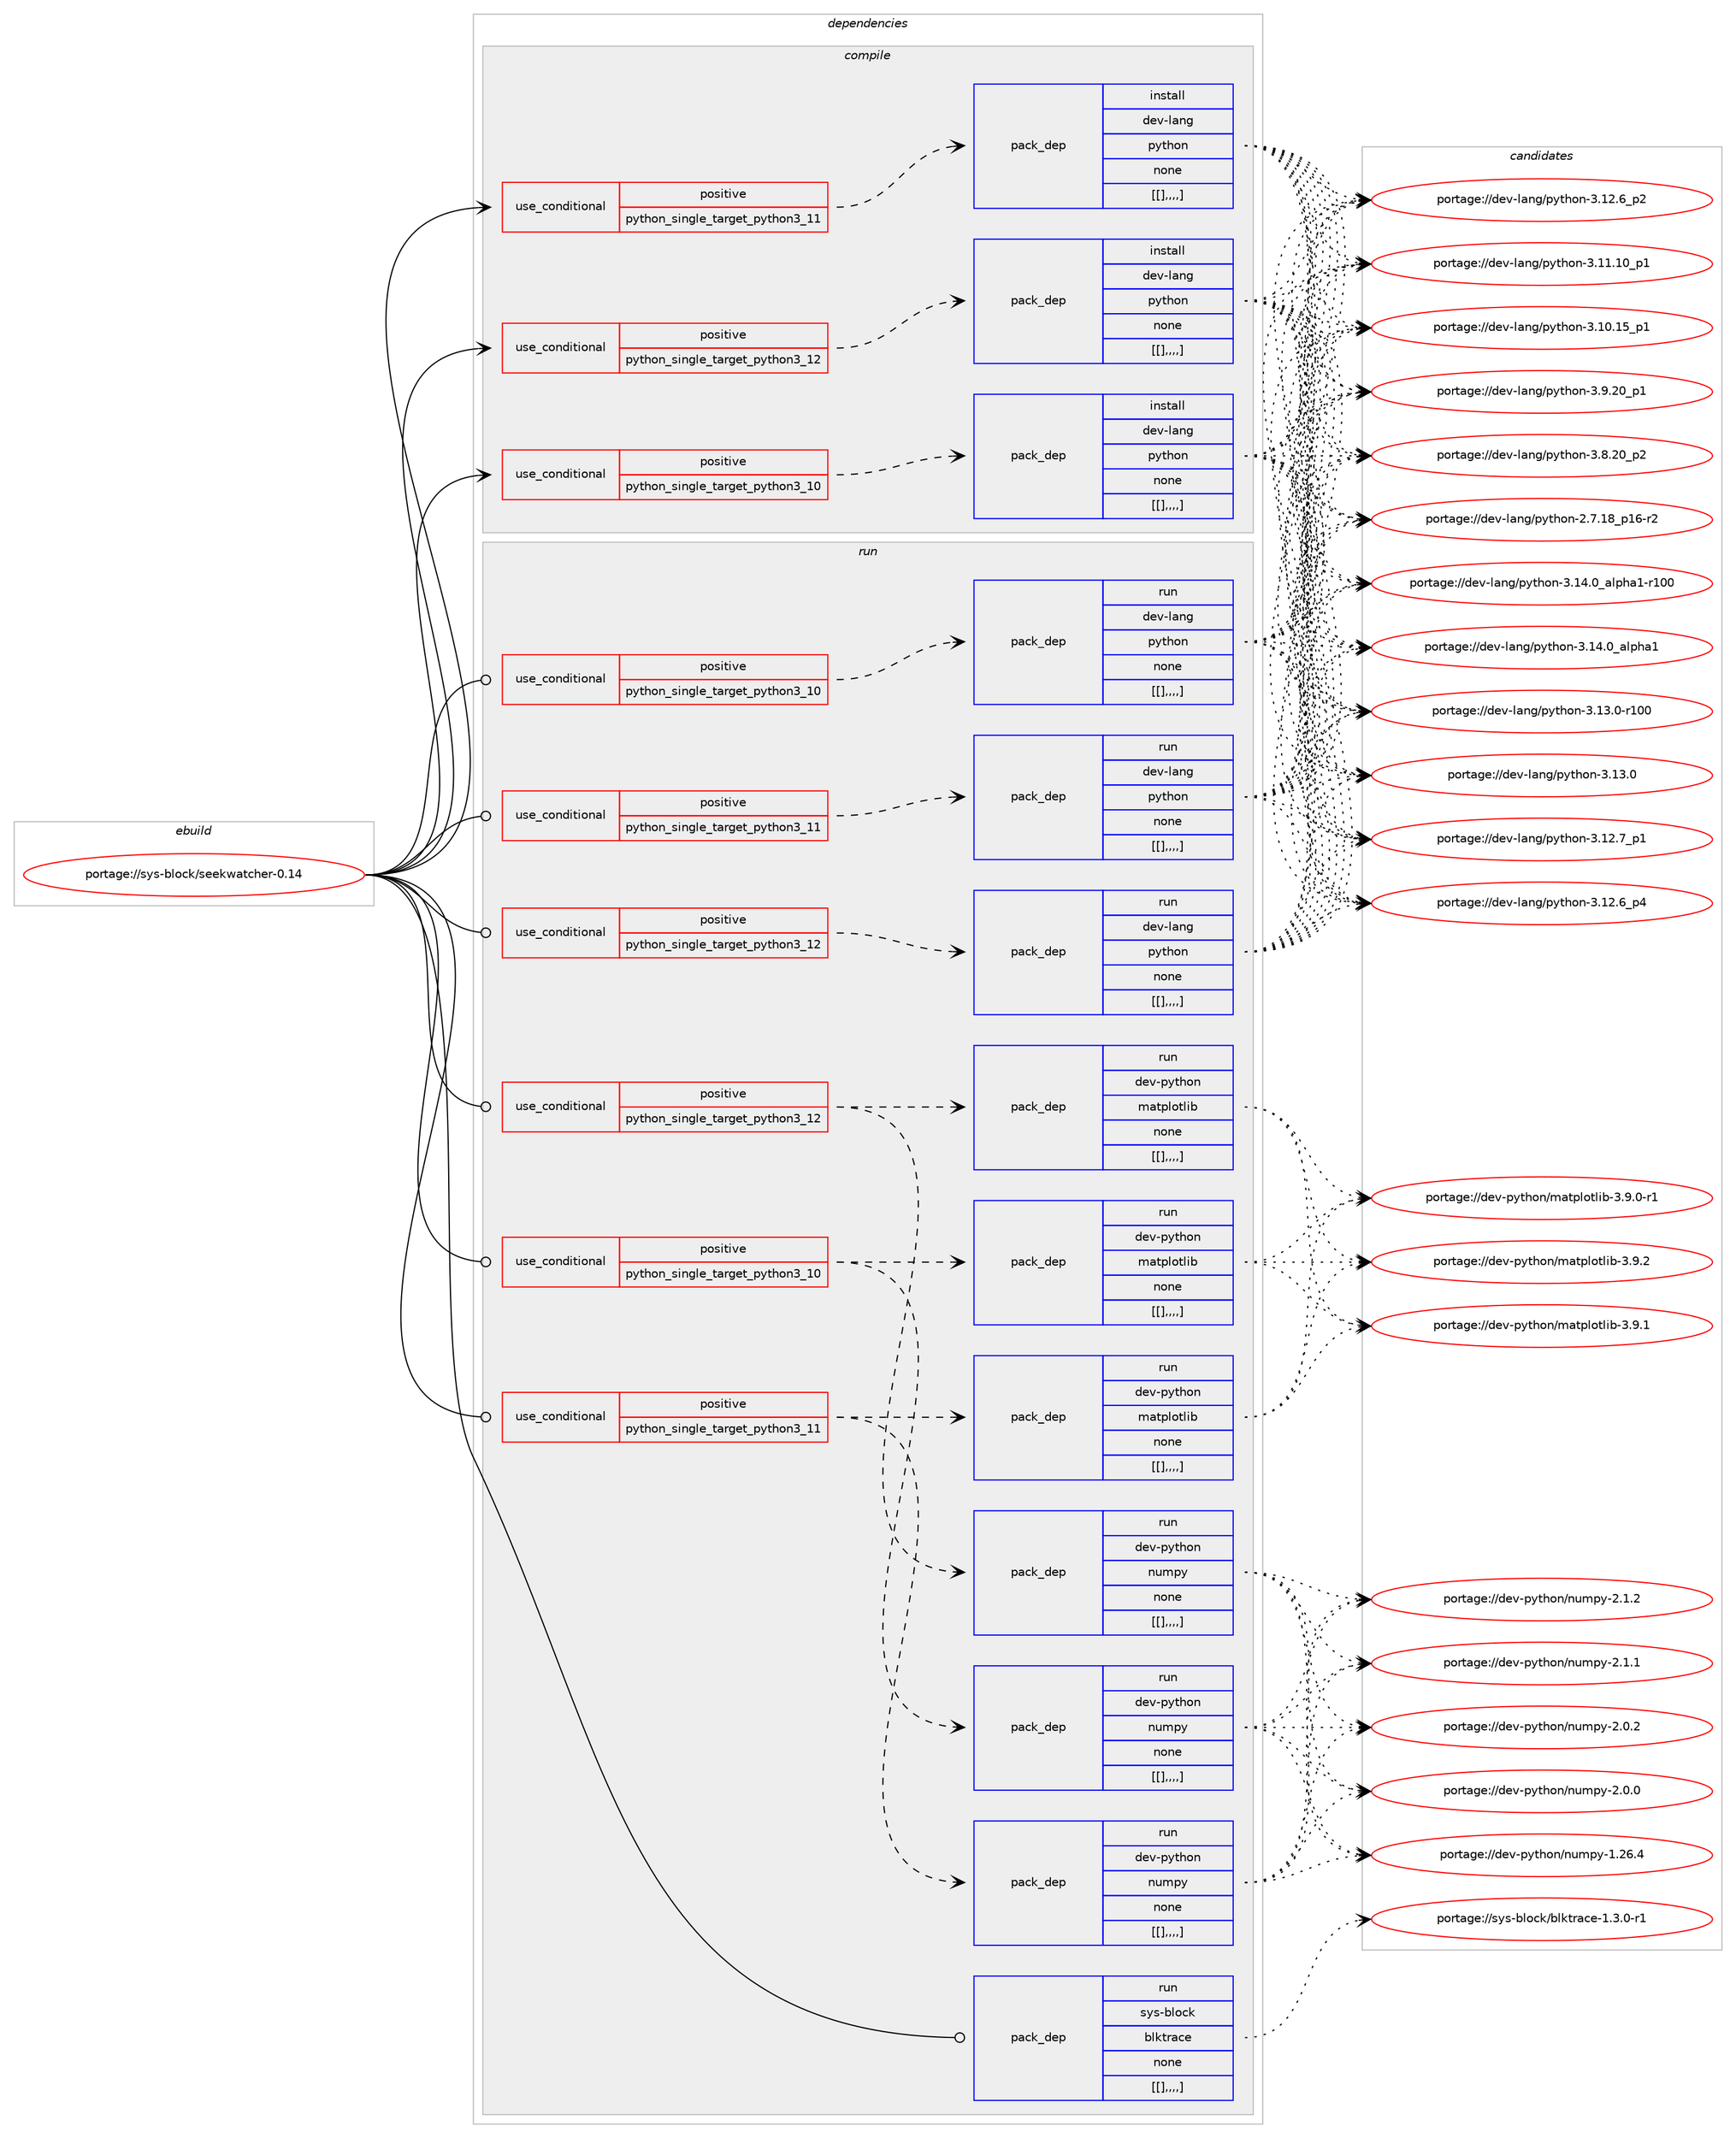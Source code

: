 digraph prolog {

# *************
# Graph options
# *************

newrank=true;
concentrate=true;
compound=true;
graph [rankdir=LR,fontname=Helvetica,fontsize=10,ranksep=1.5];#, ranksep=2.5, nodesep=0.2];
edge  [arrowhead=vee];
node  [fontname=Helvetica,fontsize=10];

# **********
# The ebuild
# **********

subgraph cluster_leftcol {
color=gray;
label=<<i>ebuild</i>>;
id [label="portage://sys-block/seekwatcher-0.14", color=red, width=4, href="../sys-block/seekwatcher-0.14.svg"];
}

# ****************
# The dependencies
# ****************

subgraph cluster_midcol {
color=gray;
label=<<i>dependencies</i>>;
subgraph cluster_compile {
fillcolor="#eeeeee";
style=filled;
label=<<i>compile</i>>;
subgraph cond120265 {
dependency451244 [label=<<TABLE BORDER="0" CELLBORDER="1" CELLSPACING="0" CELLPADDING="4"><TR><TD ROWSPAN="3" CELLPADDING="10">use_conditional</TD></TR><TR><TD>positive</TD></TR><TR><TD>python_single_target_python3_10</TD></TR></TABLE>>, shape=none, color=red];
subgraph pack327795 {
dependency451285 [label=<<TABLE BORDER="0" CELLBORDER="1" CELLSPACING="0" CELLPADDING="4" WIDTH="220"><TR><TD ROWSPAN="6" CELLPADDING="30">pack_dep</TD></TR><TR><TD WIDTH="110">install</TD></TR><TR><TD>dev-lang</TD></TR><TR><TD>python</TD></TR><TR><TD>none</TD></TR><TR><TD>[[],,,,]</TD></TR></TABLE>>, shape=none, color=blue];
}
dependency451244:e -> dependency451285:w [weight=20,style="dashed",arrowhead="vee"];
}
id:e -> dependency451244:w [weight=20,style="solid",arrowhead="vee"];
subgraph cond120291 {
dependency451335 [label=<<TABLE BORDER="0" CELLBORDER="1" CELLSPACING="0" CELLPADDING="4"><TR><TD ROWSPAN="3" CELLPADDING="10">use_conditional</TD></TR><TR><TD>positive</TD></TR><TR><TD>python_single_target_python3_11</TD></TR></TABLE>>, shape=none, color=red];
subgraph pack327864 {
dependency451378 [label=<<TABLE BORDER="0" CELLBORDER="1" CELLSPACING="0" CELLPADDING="4" WIDTH="220"><TR><TD ROWSPAN="6" CELLPADDING="30">pack_dep</TD></TR><TR><TD WIDTH="110">install</TD></TR><TR><TD>dev-lang</TD></TR><TR><TD>python</TD></TR><TR><TD>none</TD></TR><TR><TD>[[],,,,]</TD></TR></TABLE>>, shape=none, color=blue];
}
dependency451335:e -> dependency451378:w [weight=20,style="dashed",arrowhead="vee"];
}
id:e -> dependency451335:w [weight=20,style="solid",arrowhead="vee"];
subgraph cond120311 {
dependency451382 [label=<<TABLE BORDER="0" CELLBORDER="1" CELLSPACING="0" CELLPADDING="4"><TR><TD ROWSPAN="3" CELLPADDING="10">use_conditional</TD></TR><TR><TD>positive</TD></TR><TR><TD>python_single_target_python3_12</TD></TR></TABLE>>, shape=none, color=red];
subgraph pack327892 {
dependency451406 [label=<<TABLE BORDER="0" CELLBORDER="1" CELLSPACING="0" CELLPADDING="4" WIDTH="220"><TR><TD ROWSPAN="6" CELLPADDING="30">pack_dep</TD></TR><TR><TD WIDTH="110">install</TD></TR><TR><TD>dev-lang</TD></TR><TR><TD>python</TD></TR><TR><TD>none</TD></TR><TR><TD>[[],,,,]</TD></TR></TABLE>>, shape=none, color=blue];
}
dependency451382:e -> dependency451406:w [weight=20,style="dashed",arrowhead="vee"];
}
id:e -> dependency451382:w [weight=20,style="solid",arrowhead="vee"];
}
subgraph cluster_compileandrun {
fillcolor="#eeeeee";
style=filled;
label=<<i>compile and run</i>>;
}
subgraph cluster_run {
fillcolor="#eeeeee";
style=filled;
label=<<i>run</i>>;
subgraph cond120326 {
dependency451458 [label=<<TABLE BORDER="0" CELLBORDER="1" CELLSPACING="0" CELLPADDING="4"><TR><TD ROWSPAN="3" CELLPADDING="10">use_conditional</TD></TR><TR><TD>positive</TD></TR><TR><TD>python_single_target_python3_10</TD></TR></TABLE>>, shape=none, color=red];
subgraph pack327950 {
dependency451482 [label=<<TABLE BORDER="0" CELLBORDER="1" CELLSPACING="0" CELLPADDING="4" WIDTH="220"><TR><TD ROWSPAN="6" CELLPADDING="30">pack_dep</TD></TR><TR><TD WIDTH="110">run</TD></TR><TR><TD>dev-lang</TD></TR><TR><TD>python</TD></TR><TR><TD>none</TD></TR><TR><TD>[[],,,,]</TD></TR></TABLE>>, shape=none, color=blue];
}
dependency451458:e -> dependency451482:w [weight=20,style="dashed",arrowhead="vee"];
}
id:e -> dependency451458:w [weight=20,style="solid",arrowhead="odot"];
subgraph cond120342 {
dependency451510 [label=<<TABLE BORDER="0" CELLBORDER="1" CELLSPACING="0" CELLPADDING="4"><TR><TD ROWSPAN="3" CELLPADDING="10">use_conditional</TD></TR><TR><TD>positive</TD></TR><TR><TD>python_single_target_python3_10</TD></TR></TABLE>>, shape=none, color=red];
subgraph pack327981 {
dependency451550 [label=<<TABLE BORDER="0" CELLBORDER="1" CELLSPACING="0" CELLPADDING="4" WIDTH="220"><TR><TD ROWSPAN="6" CELLPADDING="30">pack_dep</TD></TR><TR><TD WIDTH="110">run</TD></TR><TR><TD>dev-python</TD></TR><TR><TD>matplotlib</TD></TR><TR><TD>none</TD></TR><TR><TD>[[],,,,]</TD></TR></TABLE>>, shape=none, color=blue];
}
dependency451510:e -> dependency451550:w [weight=20,style="dashed",arrowhead="vee"];
subgraph pack327998 {
dependency451554 [label=<<TABLE BORDER="0" CELLBORDER="1" CELLSPACING="0" CELLPADDING="4" WIDTH="220"><TR><TD ROWSPAN="6" CELLPADDING="30">pack_dep</TD></TR><TR><TD WIDTH="110">run</TD></TR><TR><TD>dev-python</TD></TR><TR><TD>numpy</TD></TR><TR><TD>none</TD></TR><TR><TD>[[],,,,]</TD></TR></TABLE>>, shape=none, color=blue];
}
dependency451510:e -> dependency451554:w [weight=20,style="dashed",arrowhead="vee"];
}
id:e -> dependency451510:w [weight=20,style="solid",arrowhead="odot"];
subgraph cond120363 {
dependency451581 [label=<<TABLE BORDER="0" CELLBORDER="1" CELLSPACING="0" CELLPADDING="4"><TR><TD ROWSPAN="3" CELLPADDING="10">use_conditional</TD></TR><TR><TD>positive</TD></TR><TR><TD>python_single_target_python3_11</TD></TR></TABLE>>, shape=none, color=red];
subgraph pack328034 {
dependency451616 [label=<<TABLE BORDER="0" CELLBORDER="1" CELLSPACING="0" CELLPADDING="4" WIDTH="220"><TR><TD ROWSPAN="6" CELLPADDING="30">pack_dep</TD></TR><TR><TD WIDTH="110">run</TD></TR><TR><TD>dev-lang</TD></TR><TR><TD>python</TD></TR><TR><TD>none</TD></TR><TR><TD>[[],,,,]</TD></TR></TABLE>>, shape=none, color=blue];
}
dependency451581:e -> dependency451616:w [weight=20,style="dashed",arrowhead="vee"];
}
id:e -> dependency451581:w [weight=20,style="solid",arrowhead="odot"];
subgraph cond120380 {
dependency451664 [label=<<TABLE BORDER="0" CELLBORDER="1" CELLSPACING="0" CELLPADDING="4"><TR><TD ROWSPAN="3" CELLPADDING="10">use_conditional</TD></TR><TR><TD>positive</TD></TR><TR><TD>python_single_target_python3_11</TD></TR></TABLE>>, shape=none, color=red];
subgraph pack328074 {
dependency451681 [label=<<TABLE BORDER="0" CELLBORDER="1" CELLSPACING="0" CELLPADDING="4" WIDTH="220"><TR><TD ROWSPAN="6" CELLPADDING="30">pack_dep</TD></TR><TR><TD WIDTH="110">run</TD></TR><TR><TD>dev-python</TD></TR><TR><TD>matplotlib</TD></TR><TR><TD>none</TD></TR><TR><TD>[[],,,,]</TD></TR></TABLE>>, shape=none, color=blue];
}
dependency451664:e -> dependency451681:w [weight=20,style="dashed",arrowhead="vee"];
subgraph pack328115 {
dependency451717 [label=<<TABLE BORDER="0" CELLBORDER="1" CELLSPACING="0" CELLPADDING="4" WIDTH="220"><TR><TD ROWSPAN="6" CELLPADDING="30">pack_dep</TD></TR><TR><TD WIDTH="110">run</TD></TR><TR><TD>dev-python</TD></TR><TR><TD>numpy</TD></TR><TR><TD>none</TD></TR><TR><TD>[[],,,,]</TD></TR></TABLE>>, shape=none, color=blue];
}
dependency451664:e -> dependency451717:w [weight=20,style="dashed",arrowhead="vee"];
}
id:e -> dependency451664:w [weight=20,style="solid",arrowhead="odot"];
subgraph cond120402 {
dependency451737 [label=<<TABLE BORDER="0" CELLBORDER="1" CELLSPACING="0" CELLPADDING="4"><TR><TD ROWSPAN="3" CELLPADDING="10">use_conditional</TD></TR><TR><TD>positive</TD></TR><TR><TD>python_single_target_python3_12</TD></TR></TABLE>>, shape=none, color=red];
subgraph pack328132 {
dependency451754 [label=<<TABLE BORDER="0" CELLBORDER="1" CELLSPACING="0" CELLPADDING="4" WIDTH="220"><TR><TD ROWSPAN="6" CELLPADDING="30">pack_dep</TD></TR><TR><TD WIDTH="110">run</TD></TR><TR><TD>dev-lang</TD></TR><TR><TD>python</TD></TR><TR><TD>none</TD></TR><TR><TD>[[],,,,]</TD></TR></TABLE>>, shape=none, color=blue];
}
dependency451737:e -> dependency451754:w [weight=20,style="dashed",arrowhead="vee"];
}
id:e -> dependency451737:w [weight=20,style="solid",arrowhead="odot"];
subgraph cond120411 {
dependency451792 [label=<<TABLE BORDER="0" CELLBORDER="1" CELLSPACING="0" CELLPADDING="4"><TR><TD ROWSPAN="3" CELLPADDING="10">use_conditional</TD></TR><TR><TD>positive</TD></TR><TR><TD>python_single_target_python3_12</TD></TR></TABLE>>, shape=none, color=red];
subgraph pack328203 {
dependency451852 [label=<<TABLE BORDER="0" CELLBORDER="1" CELLSPACING="0" CELLPADDING="4" WIDTH="220"><TR><TD ROWSPAN="6" CELLPADDING="30">pack_dep</TD></TR><TR><TD WIDTH="110">run</TD></TR><TR><TD>dev-python</TD></TR><TR><TD>matplotlib</TD></TR><TR><TD>none</TD></TR><TR><TD>[[],,,,]</TD></TR></TABLE>>, shape=none, color=blue];
}
dependency451792:e -> dependency451852:w [weight=20,style="dashed",arrowhead="vee"];
subgraph pack328239 {
dependency451907 [label=<<TABLE BORDER="0" CELLBORDER="1" CELLSPACING="0" CELLPADDING="4" WIDTH="220"><TR><TD ROWSPAN="6" CELLPADDING="30">pack_dep</TD></TR><TR><TD WIDTH="110">run</TD></TR><TR><TD>dev-python</TD></TR><TR><TD>numpy</TD></TR><TR><TD>none</TD></TR><TR><TD>[[],,,,]</TD></TR></TABLE>>, shape=none, color=blue];
}
dependency451792:e -> dependency451907:w [weight=20,style="dashed",arrowhead="vee"];
}
id:e -> dependency451792:w [weight=20,style="solid",arrowhead="odot"];
subgraph pack328262 {
dependency451964 [label=<<TABLE BORDER="0" CELLBORDER="1" CELLSPACING="0" CELLPADDING="4" WIDTH="220"><TR><TD ROWSPAN="6" CELLPADDING="30">pack_dep</TD></TR><TR><TD WIDTH="110">run</TD></TR><TR><TD>sys-block</TD></TR><TR><TD>blktrace</TD></TR><TR><TD>none</TD></TR><TR><TD>[[],,,,]</TD></TR></TABLE>>, shape=none, color=blue];
}
id:e -> dependency451964:w [weight=20,style="solid",arrowhead="odot"];
}
}

# **************
# The candidates
# **************

subgraph cluster_choices {
rank=same;
color=gray;
label=<<i>candidates</i>>;

subgraph choice327192 {
color=black;
nodesep=1;
choice100101118451089711010347112121116104111110455146495246489597108112104974945114494848 [label="portage://dev-lang/python-3.14.0_alpha1-r100", color=red, width=4,href="../dev-lang/python-3.14.0_alpha1-r100.svg"];
choice1001011184510897110103471121211161041111104551464952464895971081121049749 [label="portage://dev-lang/python-3.14.0_alpha1", color=red, width=4,href="../dev-lang/python-3.14.0_alpha1.svg"];
choice1001011184510897110103471121211161041111104551464951464845114494848 [label="portage://dev-lang/python-3.13.0-r100", color=red, width=4,href="../dev-lang/python-3.13.0-r100.svg"];
choice10010111845108971101034711212111610411111045514649514648 [label="portage://dev-lang/python-3.13.0", color=red, width=4,href="../dev-lang/python-3.13.0.svg"];
choice100101118451089711010347112121116104111110455146495046559511249 [label="portage://dev-lang/python-3.12.7_p1", color=red, width=4,href="../dev-lang/python-3.12.7_p1.svg"];
choice100101118451089711010347112121116104111110455146495046549511252 [label="portage://dev-lang/python-3.12.6_p4", color=red, width=4,href="../dev-lang/python-3.12.6_p4.svg"];
choice100101118451089711010347112121116104111110455146495046549511250 [label="portage://dev-lang/python-3.12.6_p2", color=red, width=4,href="../dev-lang/python-3.12.6_p2.svg"];
choice10010111845108971101034711212111610411111045514649494649489511249 [label="portage://dev-lang/python-3.11.10_p1", color=red, width=4,href="../dev-lang/python-3.11.10_p1.svg"];
choice10010111845108971101034711212111610411111045514649484649539511249 [label="portage://dev-lang/python-3.10.15_p1", color=red, width=4,href="../dev-lang/python-3.10.15_p1.svg"];
choice100101118451089711010347112121116104111110455146574650489511249 [label="portage://dev-lang/python-3.9.20_p1", color=red, width=4,href="../dev-lang/python-3.9.20_p1.svg"];
choice100101118451089711010347112121116104111110455146564650489511250 [label="portage://dev-lang/python-3.8.20_p2", color=red, width=4,href="../dev-lang/python-3.8.20_p2.svg"];
choice100101118451089711010347112121116104111110455046554649569511249544511450 [label="portage://dev-lang/python-2.7.18_p16-r2", color=red, width=4,href="../dev-lang/python-2.7.18_p16-r2.svg"];
dependency451285:e -> choice100101118451089711010347112121116104111110455146495246489597108112104974945114494848:w [style=dotted,weight="100"];
dependency451285:e -> choice1001011184510897110103471121211161041111104551464952464895971081121049749:w [style=dotted,weight="100"];
dependency451285:e -> choice1001011184510897110103471121211161041111104551464951464845114494848:w [style=dotted,weight="100"];
dependency451285:e -> choice10010111845108971101034711212111610411111045514649514648:w [style=dotted,weight="100"];
dependency451285:e -> choice100101118451089711010347112121116104111110455146495046559511249:w [style=dotted,weight="100"];
dependency451285:e -> choice100101118451089711010347112121116104111110455146495046549511252:w [style=dotted,weight="100"];
dependency451285:e -> choice100101118451089711010347112121116104111110455146495046549511250:w [style=dotted,weight="100"];
dependency451285:e -> choice10010111845108971101034711212111610411111045514649494649489511249:w [style=dotted,weight="100"];
dependency451285:e -> choice10010111845108971101034711212111610411111045514649484649539511249:w [style=dotted,weight="100"];
dependency451285:e -> choice100101118451089711010347112121116104111110455146574650489511249:w [style=dotted,weight="100"];
dependency451285:e -> choice100101118451089711010347112121116104111110455146564650489511250:w [style=dotted,weight="100"];
dependency451285:e -> choice100101118451089711010347112121116104111110455046554649569511249544511450:w [style=dotted,weight="100"];
}
subgraph choice327219 {
color=black;
nodesep=1;
choice100101118451089711010347112121116104111110455146495246489597108112104974945114494848 [label="portage://dev-lang/python-3.14.0_alpha1-r100", color=red, width=4,href="../dev-lang/python-3.14.0_alpha1-r100.svg"];
choice1001011184510897110103471121211161041111104551464952464895971081121049749 [label="portage://dev-lang/python-3.14.0_alpha1", color=red, width=4,href="../dev-lang/python-3.14.0_alpha1.svg"];
choice1001011184510897110103471121211161041111104551464951464845114494848 [label="portage://dev-lang/python-3.13.0-r100", color=red, width=4,href="../dev-lang/python-3.13.0-r100.svg"];
choice10010111845108971101034711212111610411111045514649514648 [label="portage://dev-lang/python-3.13.0", color=red, width=4,href="../dev-lang/python-3.13.0.svg"];
choice100101118451089711010347112121116104111110455146495046559511249 [label="portage://dev-lang/python-3.12.7_p1", color=red, width=4,href="../dev-lang/python-3.12.7_p1.svg"];
choice100101118451089711010347112121116104111110455146495046549511252 [label="portage://dev-lang/python-3.12.6_p4", color=red, width=4,href="../dev-lang/python-3.12.6_p4.svg"];
choice100101118451089711010347112121116104111110455146495046549511250 [label="portage://dev-lang/python-3.12.6_p2", color=red, width=4,href="../dev-lang/python-3.12.6_p2.svg"];
choice10010111845108971101034711212111610411111045514649494649489511249 [label="portage://dev-lang/python-3.11.10_p1", color=red, width=4,href="../dev-lang/python-3.11.10_p1.svg"];
choice10010111845108971101034711212111610411111045514649484649539511249 [label="portage://dev-lang/python-3.10.15_p1", color=red, width=4,href="../dev-lang/python-3.10.15_p1.svg"];
choice100101118451089711010347112121116104111110455146574650489511249 [label="portage://dev-lang/python-3.9.20_p1", color=red, width=4,href="../dev-lang/python-3.9.20_p1.svg"];
choice100101118451089711010347112121116104111110455146564650489511250 [label="portage://dev-lang/python-3.8.20_p2", color=red, width=4,href="../dev-lang/python-3.8.20_p2.svg"];
choice100101118451089711010347112121116104111110455046554649569511249544511450 [label="portage://dev-lang/python-2.7.18_p16-r2", color=red, width=4,href="../dev-lang/python-2.7.18_p16-r2.svg"];
dependency451378:e -> choice100101118451089711010347112121116104111110455146495246489597108112104974945114494848:w [style=dotted,weight="100"];
dependency451378:e -> choice1001011184510897110103471121211161041111104551464952464895971081121049749:w [style=dotted,weight="100"];
dependency451378:e -> choice1001011184510897110103471121211161041111104551464951464845114494848:w [style=dotted,weight="100"];
dependency451378:e -> choice10010111845108971101034711212111610411111045514649514648:w [style=dotted,weight="100"];
dependency451378:e -> choice100101118451089711010347112121116104111110455146495046559511249:w [style=dotted,weight="100"];
dependency451378:e -> choice100101118451089711010347112121116104111110455146495046549511252:w [style=dotted,weight="100"];
dependency451378:e -> choice100101118451089711010347112121116104111110455146495046549511250:w [style=dotted,weight="100"];
dependency451378:e -> choice10010111845108971101034711212111610411111045514649494649489511249:w [style=dotted,weight="100"];
dependency451378:e -> choice10010111845108971101034711212111610411111045514649484649539511249:w [style=dotted,weight="100"];
dependency451378:e -> choice100101118451089711010347112121116104111110455146574650489511249:w [style=dotted,weight="100"];
dependency451378:e -> choice100101118451089711010347112121116104111110455146564650489511250:w [style=dotted,weight="100"];
dependency451378:e -> choice100101118451089711010347112121116104111110455046554649569511249544511450:w [style=dotted,weight="100"];
}
subgraph choice327230 {
color=black;
nodesep=1;
choice100101118451089711010347112121116104111110455146495246489597108112104974945114494848 [label="portage://dev-lang/python-3.14.0_alpha1-r100", color=red, width=4,href="../dev-lang/python-3.14.0_alpha1-r100.svg"];
choice1001011184510897110103471121211161041111104551464952464895971081121049749 [label="portage://dev-lang/python-3.14.0_alpha1", color=red, width=4,href="../dev-lang/python-3.14.0_alpha1.svg"];
choice1001011184510897110103471121211161041111104551464951464845114494848 [label="portage://dev-lang/python-3.13.0-r100", color=red, width=4,href="../dev-lang/python-3.13.0-r100.svg"];
choice10010111845108971101034711212111610411111045514649514648 [label="portage://dev-lang/python-3.13.0", color=red, width=4,href="../dev-lang/python-3.13.0.svg"];
choice100101118451089711010347112121116104111110455146495046559511249 [label="portage://dev-lang/python-3.12.7_p1", color=red, width=4,href="../dev-lang/python-3.12.7_p1.svg"];
choice100101118451089711010347112121116104111110455146495046549511252 [label="portage://dev-lang/python-3.12.6_p4", color=red, width=4,href="../dev-lang/python-3.12.6_p4.svg"];
choice100101118451089711010347112121116104111110455146495046549511250 [label="portage://dev-lang/python-3.12.6_p2", color=red, width=4,href="../dev-lang/python-3.12.6_p2.svg"];
choice10010111845108971101034711212111610411111045514649494649489511249 [label="portage://dev-lang/python-3.11.10_p1", color=red, width=4,href="../dev-lang/python-3.11.10_p1.svg"];
choice10010111845108971101034711212111610411111045514649484649539511249 [label="portage://dev-lang/python-3.10.15_p1", color=red, width=4,href="../dev-lang/python-3.10.15_p1.svg"];
choice100101118451089711010347112121116104111110455146574650489511249 [label="portage://dev-lang/python-3.9.20_p1", color=red, width=4,href="../dev-lang/python-3.9.20_p1.svg"];
choice100101118451089711010347112121116104111110455146564650489511250 [label="portage://dev-lang/python-3.8.20_p2", color=red, width=4,href="../dev-lang/python-3.8.20_p2.svg"];
choice100101118451089711010347112121116104111110455046554649569511249544511450 [label="portage://dev-lang/python-2.7.18_p16-r2", color=red, width=4,href="../dev-lang/python-2.7.18_p16-r2.svg"];
dependency451406:e -> choice100101118451089711010347112121116104111110455146495246489597108112104974945114494848:w [style=dotted,weight="100"];
dependency451406:e -> choice1001011184510897110103471121211161041111104551464952464895971081121049749:w [style=dotted,weight="100"];
dependency451406:e -> choice1001011184510897110103471121211161041111104551464951464845114494848:w [style=dotted,weight="100"];
dependency451406:e -> choice10010111845108971101034711212111610411111045514649514648:w [style=dotted,weight="100"];
dependency451406:e -> choice100101118451089711010347112121116104111110455146495046559511249:w [style=dotted,weight="100"];
dependency451406:e -> choice100101118451089711010347112121116104111110455146495046549511252:w [style=dotted,weight="100"];
dependency451406:e -> choice100101118451089711010347112121116104111110455146495046549511250:w [style=dotted,weight="100"];
dependency451406:e -> choice10010111845108971101034711212111610411111045514649494649489511249:w [style=dotted,weight="100"];
dependency451406:e -> choice10010111845108971101034711212111610411111045514649484649539511249:w [style=dotted,weight="100"];
dependency451406:e -> choice100101118451089711010347112121116104111110455146574650489511249:w [style=dotted,weight="100"];
dependency451406:e -> choice100101118451089711010347112121116104111110455146564650489511250:w [style=dotted,weight="100"];
dependency451406:e -> choice100101118451089711010347112121116104111110455046554649569511249544511450:w [style=dotted,weight="100"];
}
subgraph choice327239 {
color=black;
nodesep=1;
choice100101118451089711010347112121116104111110455146495246489597108112104974945114494848 [label="portage://dev-lang/python-3.14.0_alpha1-r100", color=red, width=4,href="../dev-lang/python-3.14.0_alpha1-r100.svg"];
choice1001011184510897110103471121211161041111104551464952464895971081121049749 [label="portage://dev-lang/python-3.14.0_alpha1", color=red, width=4,href="../dev-lang/python-3.14.0_alpha1.svg"];
choice1001011184510897110103471121211161041111104551464951464845114494848 [label="portage://dev-lang/python-3.13.0-r100", color=red, width=4,href="../dev-lang/python-3.13.0-r100.svg"];
choice10010111845108971101034711212111610411111045514649514648 [label="portage://dev-lang/python-3.13.0", color=red, width=4,href="../dev-lang/python-3.13.0.svg"];
choice100101118451089711010347112121116104111110455146495046559511249 [label="portage://dev-lang/python-3.12.7_p1", color=red, width=4,href="../dev-lang/python-3.12.7_p1.svg"];
choice100101118451089711010347112121116104111110455146495046549511252 [label="portage://dev-lang/python-3.12.6_p4", color=red, width=4,href="../dev-lang/python-3.12.6_p4.svg"];
choice100101118451089711010347112121116104111110455146495046549511250 [label="portage://dev-lang/python-3.12.6_p2", color=red, width=4,href="../dev-lang/python-3.12.6_p2.svg"];
choice10010111845108971101034711212111610411111045514649494649489511249 [label="portage://dev-lang/python-3.11.10_p1", color=red, width=4,href="../dev-lang/python-3.11.10_p1.svg"];
choice10010111845108971101034711212111610411111045514649484649539511249 [label="portage://dev-lang/python-3.10.15_p1", color=red, width=4,href="../dev-lang/python-3.10.15_p1.svg"];
choice100101118451089711010347112121116104111110455146574650489511249 [label="portage://dev-lang/python-3.9.20_p1", color=red, width=4,href="../dev-lang/python-3.9.20_p1.svg"];
choice100101118451089711010347112121116104111110455146564650489511250 [label="portage://dev-lang/python-3.8.20_p2", color=red, width=4,href="../dev-lang/python-3.8.20_p2.svg"];
choice100101118451089711010347112121116104111110455046554649569511249544511450 [label="portage://dev-lang/python-2.7.18_p16-r2", color=red, width=4,href="../dev-lang/python-2.7.18_p16-r2.svg"];
dependency451482:e -> choice100101118451089711010347112121116104111110455146495246489597108112104974945114494848:w [style=dotted,weight="100"];
dependency451482:e -> choice1001011184510897110103471121211161041111104551464952464895971081121049749:w [style=dotted,weight="100"];
dependency451482:e -> choice1001011184510897110103471121211161041111104551464951464845114494848:w [style=dotted,weight="100"];
dependency451482:e -> choice10010111845108971101034711212111610411111045514649514648:w [style=dotted,weight="100"];
dependency451482:e -> choice100101118451089711010347112121116104111110455146495046559511249:w [style=dotted,weight="100"];
dependency451482:e -> choice100101118451089711010347112121116104111110455146495046549511252:w [style=dotted,weight="100"];
dependency451482:e -> choice100101118451089711010347112121116104111110455146495046549511250:w [style=dotted,weight="100"];
dependency451482:e -> choice10010111845108971101034711212111610411111045514649494649489511249:w [style=dotted,weight="100"];
dependency451482:e -> choice10010111845108971101034711212111610411111045514649484649539511249:w [style=dotted,weight="100"];
dependency451482:e -> choice100101118451089711010347112121116104111110455146574650489511249:w [style=dotted,weight="100"];
dependency451482:e -> choice100101118451089711010347112121116104111110455146564650489511250:w [style=dotted,weight="100"];
dependency451482:e -> choice100101118451089711010347112121116104111110455046554649569511249544511450:w [style=dotted,weight="100"];
}
subgraph choice327260 {
color=black;
nodesep=1;
choice10010111845112121116104111110471099711611210811111610810598455146574650 [label="portage://dev-python/matplotlib-3.9.2", color=red, width=4,href="../dev-python/matplotlib-3.9.2.svg"];
choice10010111845112121116104111110471099711611210811111610810598455146574649 [label="portage://dev-python/matplotlib-3.9.1", color=red, width=4,href="../dev-python/matplotlib-3.9.1.svg"];
choice100101118451121211161041111104710997116112108111116108105984551465746484511449 [label="portage://dev-python/matplotlib-3.9.0-r1", color=red, width=4,href="../dev-python/matplotlib-3.9.0-r1.svg"];
dependency451550:e -> choice10010111845112121116104111110471099711611210811111610810598455146574650:w [style=dotted,weight="100"];
dependency451550:e -> choice10010111845112121116104111110471099711611210811111610810598455146574649:w [style=dotted,weight="100"];
dependency451550:e -> choice100101118451121211161041111104710997116112108111116108105984551465746484511449:w [style=dotted,weight="100"];
}
subgraph choice327279 {
color=black;
nodesep=1;
choice1001011184511212111610411111047110117109112121455046494650 [label="portage://dev-python/numpy-2.1.2", color=red, width=4,href="../dev-python/numpy-2.1.2.svg"];
choice1001011184511212111610411111047110117109112121455046494649 [label="portage://dev-python/numpy-2.1.1", color=red, width=4,href="../dev-python/numpy-2.1.1.svg"];
choice1001011184511212111610411111047110117109112121455046484650 [label="portage://dev-python/numpy-2.0.2", color=red, width=4,href="../dev-python/numpy-2.0.2.svg"];
choice1001011184511212111610411111047110117109112121455046484648 [label="portage://dev-python/numpy-2.0.0", color=red, width=4,href="../dev-python/numpy-2.0.0.svg"];
choice100101118451121211161041111104711011710911212145494650544652 [label="portage://dev-python/numpy-1.26.4", color=red, width=4,href="../dev-python/numpy-1.26.4.svg"];
dependency451554:e -> choice1001011184511212111610411111047110117109112121455046494650:w [style=dotted,weight="100"];
dependency451554:e -> choice1001011184511212111610411111047110117109112121455046494649:w [style=dotted,weight="100"];
dependency451554:e -> choice1001011184511212111610411111047110117109112121455046484650:w [style=dotted,weight="100"];
dependency451554:e -> choice1001011184511212111610411111047110117109112121455046484648:w [style=dotted,weight="100"];
dependency451554:e -> choice100101118451121211161041111104711011710911212145494650544652:w [style=dotted,weight="100"];
}
subgraph choice327304 {
color=black;
nodesep=1;
choice100101118451089711010347112121116104111110455146495246489597108112104974945114494848 [label="portage://dev-lang/python-3.14.0_alpha1-r100", color=red, width=4,href="../dev-lang/python-3.14.0_alpha1-r100.svg"];
choice1001011184510897110103471121211161041111104551464952464895971081121049749 [label="portage://dev-lang/python-3.14.0_alpha1", color=red, width=4,href="../dev-lang/python-3.14.0_alpha1.svg"];
choice1001011184510897110103471121211161041111104551464951464845114494848 [label="portage://dev-lang/python-3.13.0-r100", color=red, width=4,href="../dev-lang/python-3.13.0-r100.svg"];
choice10010111845108971101034711212111610411111045514649514648 [label="portage://dev-lang/python-3.13.0", color=red, width=4,href="../dev-lang/python-3.13.0.svg"];
choice100101118451089711010347112121116104111110455146495046559511249 [label="portage://dev-lang/python-3.12.7_p1", color=red, width=4,href="../dev-lang/python-3.12.7_p1.svg"];
choice100101118451089711010347112121116104111110455146495046549511252 [label="portage://dev-lang/python-3.12.6_p4", color=red, width=4,href="../dev-lang/python-3.12.6_p4.svg"];
choice100101118451089711010347112121116104111110455146495046549511250 [label="portage://dev-lang/python-3.12.6_p2", color=red, width=4,href="../dev-lang/python-3.12.6_p2.svg"];
choice10010111845108971101034711212111610411111045514649494649489511249 [label="portage://dev-lang/python-3.11.10_p1", color=red, width=4,href="../dev-lang/python-3.11.10_p1.svg"];
choice10010111845108971101034711212111610411111045514649484649539511249 [label="portage://dev-lang/python-3.10.15_p1", color=red, width=4,href="../dev-lang/python-3.10.15_p1.svg"];
choice100101118451089711010347112121116104111110455146574650489511249 [label="portage://dev-lang/python-3.9.20_p1", color=red, width=4,href="../dev-lang/python-3.9.20_p1.svg"];
choice100101118451089711010347112121116104111110455146564650489511250 [label="portage://dev-lang/python-3.8.20_p2", color=red, width=4,href="../dev-lang/python-3.8.20_p2.svg"];
choice100101118451089711010347112121116104111110455046554649569511249544511450 [label="portage://dev-lang/python-2.7.18_p16-r2", color=red, width=4,href="../dev-lang/python-2.7.18_p16-r2.svg"];
dependency451616:e -> choice100101118451089711010347112121116104111110455146495246489597108112104974945114494848:w [style=dotted,weight="100"];
dependency451616:e -> choice1001011184510897110103471121211161041111104551464952464895971081121049749:w [style=dotted,weight="100"];
dependency451616:e -> choice1001011184510897110103471121211161041111104551464951464845114494848:w [style=dotted,weight="100"];
dependency451616:e -> choice10010111845108971101034711212111610411111045514649514648:w [style=dotted,weight="100"];
dependency451616:e -> choice100101118451089711010347112121116104111110455146495046559511249:w [style=dotted,weight="100"];
dependency451616:e -> choice100101118451089711010347112121116104111110455146495046549511252:w [style=dotted,weight="100"];
dependency451616:e -> choice100101118451089711010347112121116104111110455146495046549511250:w [style=dotted,weight="100"];
dependency451616:e -> choice10010111845108971101034711212111610411111045514649494649489511249:w [style=dotted,weight="100"];
dependency451616:e -> choice10010111845108971101034711212111610411111045514649484649539511249:w [style=dotted,weight="100"];
dependency451616:e -> choice100101118451089711010347112121116104111110455146574650489511249:w [style=dotted,weight="100"];
dependency451616:e -> choice100101118451089711010347112121116104111110455146564650489511250:w [style=dotted,weight="100"];
dependency451616:e -> choice100101118451089711010347112121116104111110455046554649569511249544511450:w [style=dotted,weight="100"];
}
subgraph choice327314 {
color=black;
nodesep=1;
choice10010111845112121116104111110471099711611210811111610810598455146574650 [label="portage://dev-python/matplotlib-3.9.2", color=red, width=4,href="../dev-python/matplotlib-3.9.2.svg"];
choice10010111845112121116104111110471099711611210811111610810598455146574649 [label="portage://dev-python/matplotlib-3.9.1", color=red, width=4,href="../dev-python/matplotlib-3.9.1.svg"];
choice100101118451121211161041111104710997116112108111116108105984551465746484511449 [label="portage://dev-python/matplotlib-3.9.0-r1", color=red, width=4,href="../dev-python/matplotlib-3.9.0-r1.svg"];
dependency451681:e -> choice10010111845112121116104111110471099711611210811111610810598455146574650:w [style=dotted,weight="100"];
dependency451681:e -> choice10010111845112121116104111110471099711611210811111610810598455146574649:w [style=dotted,weight="100"];
dependency451681:e -> choice100101118451121211161041111104710997116112108111116108105984551465746484511449:w [style=dotted,weight="100"];
}
subgraph choice327323 {
color=black;
nodesep=1;
choice1001011184511212111610411111047110117109112121455046494650 [label="portage://dev-python/numpy-2.1.2", color=red, width=4,href="../dev-python/numpy-2.1.2.svg"];
choice1001011184511212111610411111047110117109112121455046494649 [label="portage://dev-python/numpy-2.1.1", color=red, width=4,href="../dev-python/numpy-2.1.1.svg"];
choice1001011184511212111610411111047110117109112121455046484650 [label="portage://dev-python/numpy-2.0.2", color=red, width=4,href="../dev-python/numpy-2.0.2.svg"];
choice1001011184511212111610411111047110117109112121455046484648 [label="portage://dev-python/numpy-2.0.0", color=red, width=4,href="../dev-python/numpy-2.0.0.svg"];
choice100101118451121211161041111104711011710911212145494650544652 [label="portage://dev-python/numpy-1.26.4", color=red, width=4,href="../dev-python/numpy-1.26.4.svg"];
dependency451717:e -> choice1001011184511212111610411111047110117109112121455046494650:w [style=dotted,weight="100"];
dependency451717:e -> choice1001011184511212111610411111047110117109112121455046494649:w [style=dotted,weight="100"];
dependency451717:e -> choice1001011184511212111610411111047110117109112121455046484650:w [style=dotted,weight="100"];
dependency451717:e -> choice1001011184511212111610411111047110117109112121455046484648:w [style=dotted,weight="100"];
dependency451717:e -> choice100101118451121211161041111104711011710911212145494650544652:w [style=dotted,weight="100"];
}
subgraph choice327373 {
color=black;
nodesep=1;
choice100101118451089711010347112121116104111110455146495246489597108112104974945114494848 [label="portage://dev-lang/python-3.14.0_alpha1-r100", color=red, width=4,href="../dev-lang/python-3.14.0_alpha1-r100.svg"];
choice1001011184510897110103471121211161041111104551464952464895971081121049749 [label="portage://dev-lang/python-3.14.0_alpha1", color=red, width=4,href="../dev-lang/python-3.14.0_alpha1.svg"];
choice1001011184510897110103471121211161041111104551464951464845114494848 [label="portage://dev-lang/python-3.13.0-r100", color=red, width=4,href="../dev-lang/python-3.13.0-r100.svg"];
choice10010111845108971101034711212111610411111045514649514648 [label="portage://dev-lang/python-3.13.0", color=red, width=4,href="../dev-lang/python-3.13.0.svg"];
choice100101118451089711010347112121116104111110455146495046559511249 [label="portage://dev-lang/python-3.12.7_p1", color=red, width=4,href="../dev-lang/python-3.12.7_p1.svg"];
choice100101118451089711010347112121116104111110455146495046549511252 [label="portage://dev-lang/python-3.12.6_p4", color=red, width=4,href="../dev-lang/python-3.12.6_p4.svg"];
choice100101118451089711010347112121116104111110455146495046549511250 [label="portage://dev-lang/python-3.12.6_p2", color=red, width=4,href="../dev-lang/python-3.12.6_p2.svg"];
choice10010111845108971101034711212111610411111045514649494649489511249 [label="portage://dev-lang/python-3.11.10_p1", color=red, width=4,href="../dev-lang/python-3.11.10_p1.svg"];
choice10010111845108971101034711212111610411111045514649484649539511249 [label="portage://dev-lang/python-3.10.15_p1", color=red, width=4,href="../dev-lang/python-3.10.15_p1.svg"];
choice100101118451089711010347112121116104111110455146574650489511249 [label="portage://dev-lang/python-3.9.20_p1", color=red, width=4,href="../dev-lang/python-3.9.20_p1.svg"];
choice100101118451089711010347112121116104111110455146564650489511250 [label="portage://dev-lang/python-3.8.20_p2", color=red, width=4,href="../dev-lang/python-3.8.20_p2.svg"];
choice100101118451089711010347112121116104111110455046554649569511249544511450 [label="portage://dev-lang/python-2.7.18_p16-r2", color=red, width=4,href="../dev-lang/python-2.7.18_p16-r2.svg"];
dependency451754:e -> choice100101118451089711010347112121116104111110455146495246489597108112104974945114494848:w [style=dotted,weight="100"];
dependency451754:e -> choice1001011184510897110103471121211161041111104551464952464895971081121049749:w [style=dotted,weight="100"];
dependency451754:e -> choice1001011184510897110103471121211161041111104551464951464845114494848:w [style=dotted,weight="100"];
dependency451754:e -> choice10010111845108971101034711212111610411111045514649514648:w [style=dotted,weight="100"];
dependency451754:e -> choice100101118451089711010347112121116104111110455146495046559511249:w [style=dotted,weight="100"];
dependency451754:e -> choice100101118451089711010347112121116104111110455146495046549511252:w [style=dotted,weight="100"];
dependency451754:e -> choice100101118451089711010347112121116104111110455146495046549511250:w [style=dotted,weight="100"];
dependency451754:e -> choice10010111845108971101034711212111610411111045514649494649489511249:w [style=dotted,weight="100"];
dependency451754:e -> choice10010111845108971101034711212111610411111045514649484649539511249:w [style=dotted,weight="100"];
dependency451754:e -> choice100101118451089711010347112121116104111110455146574650489511249:w [style=dotted,weight="100"];
dependency451754:e -> choice100101118451089711010347112121116104111110455146564650489511250:w [style=dotted,weight="100"];
dependency451754:e -> choice100101118451089711010347112121116104111110455046554649569511249544511450:w [style=dotted,weight="100"];
}
subgraph choice327387 {
color=black;
nodesep=1;
choice10010111845112121116104111110471099711611210811111610810598455146574650 [label="portage://dev-python/matplotlib-3.9.2", color=red, width=4,href="../dev-python/matplotlib-3.9.2.svg"];
choice10010111845112121116104111110471099711611210811111610810598455146574649 [label="portage://dev-python/matplotlib-3.9.1", color=red, width=4,href="../dev-python/matplotlib-3.9.1.svg"];
choice100101118451121211161041111104710997116112108111116108105984551465746484511449 [label="portage://dev-python/matplotlib-3.9.0-r1", color=red, width=4,href="../dev-python/matplotlib-3.9.0-r1.svg"];
dependency451852:e -> choice10010111845112121116104111110471099711611210811111610810598455146574650:w [style=dotted,weight="100"];
dependency451852:e -> choice10010111845112121116104111110471099711611210811111610810598455146574649:w [style=dotted,weight="100"];
dependency451852:e -> choice100101118451121211161041111104710997116112108111116108105984551465746484511449:w [style=dotted,weight="100"];
}
subgraph choice327397 {
color=black;
nodesep=1;
choice1001011184511212111610411111047110117109112121455046494650 [label="portage://dev-python/numpy-2.1.2", color=red, width=4,href="../dev-python/numpy-2.1.2.svg"];
choice1001011184511212111610411111047110117109112121455046494649 [label="portage://dev-python/numpy-2.1.1", color=red, width=4,href="../dev-python/numpy-2.1.1.svg"];
choice1001011184511212111610411111047110117109112121455046484650 [label="portage://dev-python/numpy-2.0.2", color=red, width=4,href="../dev-python/numpy-2.0.2.svg"];
choice1001011184511212111610411111047110117109112121455046484648 [label="portage://dev-python/numpy-2.0.0", color=red, width=4,href="../dev-python/numpy-2.0.0.svg"];
choice100101118451121211161041111104711011710911212145494650544652 [label="portage://dev-python/numpy-1.26.4", color=red, width=4,href="../dev-python/numpy-1.26.4.svg"];
dependency451907:e -> choice1001011184511212111610411111047110117109112121455046494650:w [style=dotted,weight="100"];
dependency451907:e -> choice1001011184511212111610411111047110117109112121455046494649:w [style=dotted,weight="100"];
dependency451907:e -> choice1001011184511212111610411111047110117109112121455046484650:w [style=dotted,weight="100"];
dependency451907:e -> choice1001011184511212111610411111047110117109112121455046484648:w [style=dotted,weight="100"];
dependency451907:e -> choice100101118451121211161041111104711011710911212145494650544652:w [style=dotted,weight="100"];
}
subgraph choice327401 {
color=black;
nodesep=1;
choice115121115459810811199107479810810711611497991014549465146484511449 [label="portage://sys-block/blktrace-1.3.0-r1", color=red, width=4,href="../sys-block/blktrace-1.3.0-r1.svg"];
dependency451964:e -> choice115121115459810811199107479810810711611497991014549465146484511449:w [style=dotted,weight="100"];
}
}

}
